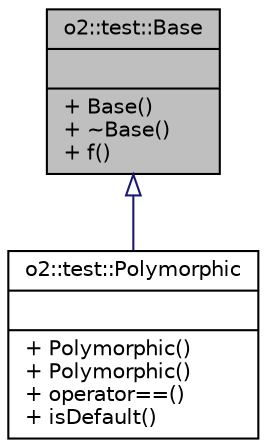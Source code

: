 digraph "o2::test::Base"
{
 // INTERACTIVE_SVG=YES
  bgcolor="transparent";
  edge [fontname="Helvetica",fontsize="10",labelfontname="Helvetica",labelfontsize="10"];
  node [fontname="Helvetica",fontsize="10",shape=record];
  Node1 [label="{o2::test::Base\n||+ Base()\l+ ~Base()\l+ f()\l}",height=0.2,width=0.4,color="black", fillcolor="grey75", style="filled" fontcolor="black"];
  Node1 -> Node2 [dir="back",color="midnightblue",fontsize="10",style="solid",arrowtail="onormal",fontname="Helvetica"];
  Node2 [label="{o2::test::Polymorphic\n||+ Polymorphic()\l+ Polymorphic()\l+ operator==()\l+ isDefault()\l}",height=0.2,width=0.4,color="black",URL="$d2/d7e/classo2_1_1test_1_1Polymorphic.html"];
}
